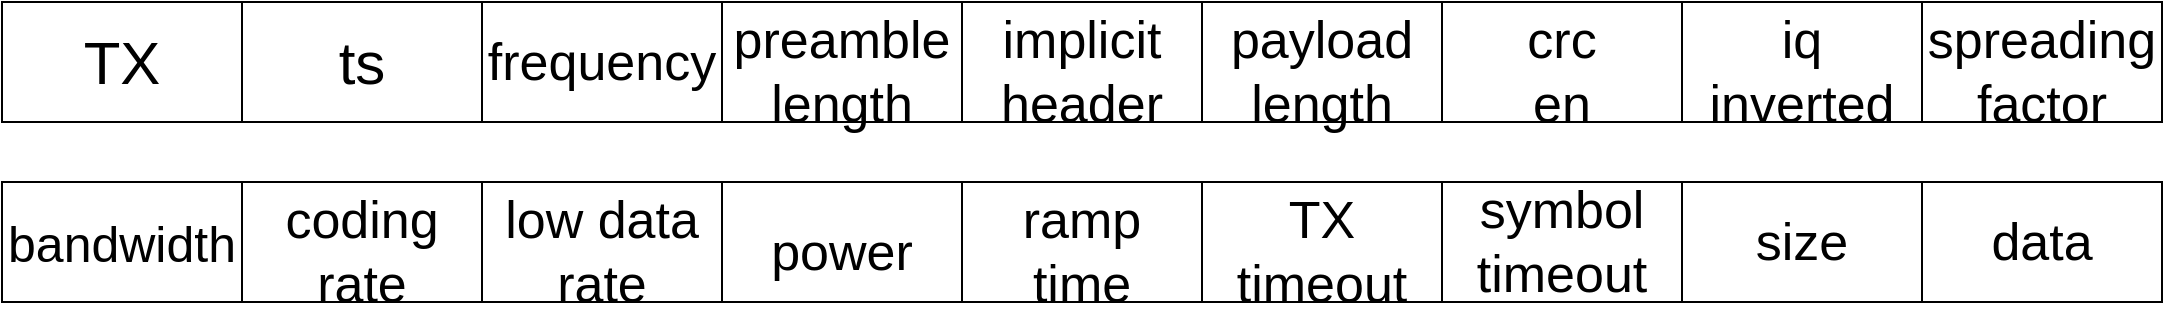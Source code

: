<mxfile version="22.1.0" type="device">
  <diagram name="Page-1" id="KlvEnKaH80MnedppGRc2">
    <mxGraphModel dx="2390" dy="2618" grid="1" gridSize="10" guides="1" tooltips="1" connect="1" arrows="1" fold="1" page="1" pageScale="1" pageWidth="850" pageHeight="1100" math="0" shadow="0">
      <root>
        <mxCell id="0" />
        <mxCell id="1" parent="0" />
        <mxCell id="AXaJ4TnZQXxtumA72dTd-1" value="" style="rounded=0;whiteSpace=wrap;html=1;" vertex="1" parent="1">
          <mxGeometry x="340" y="-520" width="120" height="60" as="geometry" />
        </mxCell>
        <mxCell id="AXaJ4TnZQXxtumA72dTd-2" value="" style="rounded=0;whiteSpace=wrap;html=1;" vertex="1" parent="1">
          <mxGeometry x="460" y="-520" width="120" height="60" as="geometry" />
        </mxCell>
        <mxCell id="AXaJ4TnZQXxtumA72dTd-3" value="" style="rounded=0;whiteSpace=wrap;html=1;" vertex="1" parent="1">
          <mxGeometry x="580" y="-520" width="120" height="60" as="geometry" />
        </mxCell>
        <mxCell id="AXaJ4TnZQXxtumA72dTd-4" value="" style="rounded=0;whiteSpace=wrap;html=1;" vertex="1" parent="1">
          <mxGeometry x="700" y="-520" width="120" height="60" as="geometry" />
        </mxCell>
        <mxCell id="AXaJ4TnZQXxtumA72dTd-5" value="" style="rounded=0;whiteSpace=wrap;html=1;" vertex="1" parent="1">
          <mxGeometry x="820" y="-520" width="120" height="60" as="geometry" />
        </mxCell>
        <mxCell id="AXaJ4TnZQXxtumA72dTd-6" value="" style="rounded=0;whiteSpace=wrap;html=1;" vertex="1" parent="1">
          <mxGeometry x="940" y="-520" width="120" height="60" as="geometry" />
        </mxCell>
        <mxCell id="AXaJ4TnZQXxtumA72dTd-7" value="" style="rounded=0;whiteSpace=wrap;html=1;" vertex="1" parent="1">
          <mxGeometry x="1060" y="-520" width="120" height="60" as="geometry" />
        </mxCell>
        <mxCell id="AXaJ4TnZQXxtumA72dTd-8" value="" style="rounded=0;whiteSpace=wrap;html=1;" vertex="1" parent="1">
          <mxGeometry x="1180" y="-520" width="120" height="60" as="geometry" />
        </mxCell>
        <mxCell id="AXaJ4TnZQXxtumA72dTd-9" value="" style="rounded=0;whiteSpace=wrap;html=1;" vertex="1" parent="1">
          <mxGeometry x="1300" y="-520" width="120" height="60" as="geometry" />
        </mxCell>
        <mxCell id="AXaJ4TnZQXxtumA72dTd-10" value="" style="rounded=0;whiteSpace=wrap;html=1;" vertex="1" parent="1">
          <mxGeometry x="340" y="-430" width="120" height="60" as="geometry" />
        </mxCell>
        <mxCell id="AXaJ4TnZQXxtumA72dTd-12" value="" style="rounded=0;whiteSpace=wrap;html=1;" vertex="1" parent="1">
          <mxGeometry x="460" y="-430" width="120" height="60" as="geometry" />
        </mxCell>
        <mxCell id="AXaJ4TnZQXxtumA72dTd-13" value="" style="rounded=0;whiteSpace=wrap;html=1;" vertex="1" parent="1">
          <mxGeometry x="580" y="-430" width="120" height="60" as="geometry" />
        </mxCell>
        <mxCell id="AXaJ4TnZQXxtumA72dTd-14" value="" style="rounded=0;whiteSpace=wrap;html=1;" vertex="1" parent="1">
          <mxGeometry x="700" y="-430" width="120" height="60" as="geometry" />
        </mxCell>
        <mxCell id="AXaJ4TnZQXxtumA72dTd-15" value="" style="rounded=0;whiteSpace=wrap;html=1;" vertex="1" parent="1">
          <mxGeometry x="820" y="-430" width="120" height="60" as="geometry" />
        </mxCell>
        <mxCell id="AXaJ4TnZQXxtumA72dTd-16" value="" style="rounded=0;whiteSpace=wrap;html=1;" vertex="1" parent="1">
          <mxGeometry x="940" y="-430" width="120" height="60" as="geometry" />
        </mxCell>
        <mxCell id="AXaJ4TnZQXxtumA72dTd-17" value="" style="rounded=0;whiteSpace=wrap;html=1;" vertex="1" parent="1">
          <mxGeometry x="1060" y="-430" width="120" height="60" as="geometry" />
        </mxCell>
        <mxCell id="AXaJ4TnZQXxtumA72dTd-18" value="&lt;font style=&quot;font-size: 30px;&quot;&gt;TX&lt;/font&gt;" style="text;html=1;strokeColor=none;fillColor=none;align=center;verticalAlign=middle;whiteSpace=wrap;rounded=0;" vertex="1" parent="1">
          <mxGeometry x="370" y="-505" width="60" height="30" as="geometry" />
        </mxCell>
        <mxCell id="AXaJ4TnZQXxtumA72dTd-21" value="&lt;font style=&quot;font-size: 30px;&quot;&gt;ts&lt;/font&gt;" style="text;html=1;strokeColor=none;fillColor=none;align=center;verticalAlign=middle;whiteSpace=wrap;rounded=0;" vertex="1" parent="1">
          <mxGeometry x="490" y="-505" width="60" height="30" as="geometry" />
        </mxCell>
        <mxCell id="AXaJ4TnZQXxtumA72dTd-22" value="&lt;font style=&quot;font-size: 26px;&quot;&gt;frequency&lt;/font&gt;" style="text;html=1;strokeColor=none;fillColor=none;align=center;verticalAlign=middle;whiteSpace=wrap;rounded=0;" vertex="1" parent="1">
          <mxGeometry x="610" y="-505" width="60" height="30" as="geometry" />
        </mxCell>
        <mxCell id="AXaJ4TnZQXxtumA72dTd-23" value="&lt;div&gt;&lt;font style=&quot;font-size: 26px;&quot;&gt;preamble&lt;/font&gt;&lt;/div&gt;&lt;div&gt;&lt;font style=&quot;font-size: 26px;&quot;&gt;length&lt;/font&gt;&lt;/div&gt;" style="text;html=1;strokeColor=none;fillColor=none;align=center;verticalAlign=middle;whiteSpace=wrap;rounded=0;" vertex="1" parent="1">
          <mxGeometry x="730" y="-500" width="60" height="30" as="geometry" />
        </mxCell>
        <mxCell id="AXaJ4TnZQXxtumA72dTd-27" value="&lt;font style=&quot;font-size: 26px;&quot;&gt;implicit header&lt;/font&gt;" style="text;html=1;strokeColor=none;fillColor=none;align=center;verticalAlign=middle;whiteSpace=wrap;rounded=0;" vertex="1" parent="1">
          <mxGeometry x="850" y="-500" width="60" height="30" as="geometry" />
        </mxCell>
        <mxCell id="AXaJ4TnZQXxtumA72dTd-28" value="&lt;font style=&quot;font-size: 26px;&quot;&gt;payload length&lt;/font&gt;" style="text;html=1;strokeColor=none;fillColor=none;align=center;verticalAlign=middle;whiteSpace=wrap;rounded=0;" vertex="1" parent="1">
          <mxGeometry x="970" y="-500" width="60" height="30" as="geometry" />
        </mxCell>
        <mxCell id="AXaJ4TnZQXxtumA72dTd-29" value="&lt;font style=&quot;font-size: 26px;&quot;&gt;crc en&lt;/font&gt;" style="text;html=1;strokeColor=none;fillColor=none;align=center;verticalAlign=middle;whiteSpace=wrap;rounded=0;" vertex="1" parent="1">
          <mxGeometry x="1090" y="-500" width="60" height="30" as="geometry" />
        </mxCell>
        <mxCell id="AXaJ4TnZQXxtumA72dTd-30" value="&lt;font style=&quot;font-size: 26px;&quot;&gt;iq inverted&lt;/font&gt;" style="text;html=1;strokeColor=none;fillColor=none;align=center;verticalAlign=middle;whiteSpace=wrap;rounded=0;" vertex="1" parent="1">
          <mxGeometry x="1210" y="-500" width="60" height="30" as="geometry" />
        </mxCell>
        <mxCell id="AXaJ4TnZQXxtumA72dTd-31" value="&lt;font style=&quot;font-size: 26px;&quot;&gt;spreading factor&lt;/font&gt;" style="text;html=1;strokeColor=none;fillColor=none;align=center;verticalAlign=middle;whiteSpace=wrap;rounded=0;" vertex="1" parent="1">
          <mxGeometry x="1330" y="-500" width="60" height="30" as="geometry" />
        </mxCell>
        <mxCell id="AXaJ4TnZQXxtumA72dTd-32" value="&lt;font style=&quot;font-size: 25px;&quot;&gt;bandwidth&lt;/font&gt;" style="text;html=1;strokeColor=none;fillColor=none;align=center;verticalAlign=middle;whiteSpace=wrap;rounded=0;" vertex="1" parent="1">
          <mxGeometry x="370" y="-415" width="60" height="30" as="geometry" />
        </mxCell>
        <mxCell id="AXaJ4TnZQXxtumA72dTd-34" value="&lt;font style=&quot;font-size: 26px;&quot;&gt;coding rate&lt;/font&gt;" style="text;html=1;strokeColor=none;fillColor=none;align=center;verticalAlign=middle;whiteSpace=wrap;rounded=0;" vertex="1" parent="1">
          <mxGeometry x="490" y="-410" width="60" height="30" as="geometry" />
        </mxCell>
        <mxCell id="AXaJ4TnZQXxtumA72dTd-35" value="&lt;font style=&quot;font-size: 26px;&quot;&gt;low data rate&lt;/font&gt;" style="text;html=1;strokeColor=none;fillColor=none;align=center;verticalAlign=middle;whiteSpace=wrap;rounded=0;" vertex="1" parent="1">
          <mxGeometry x="585" y="-410" width="110" height="30" as="geometry" />
        </mxCell>
        <mxCell id="AXaJ4TnZQXxtumA72dTd-36" value="&lt;font style=&quot;font-size: 26px;&quot;&gt;power&lt;/font&gt;" style="text;html=1;strokeColor=none;fillColor=none;align=center;verticalAlign=middle;whiteSpace=wrap;rounded=0;" vertex="1" parent="1">
          <mxGeometry x="730" y="-410" width="60" height="30" as="geometry" />
        </mxCell>
        <mxCell id="AXaJ4TnZQXxtumA72dTd-38" value="&lt;font style=&quot;font-size: 26px;&quot;&gt;ramp time&lt;/font&gt;" style="text;html=1;strokeColor=none;fillColor=none;align=center;verticalAlign=middle;whiteSpace=wrap;rounded=0;" vertex="1" parent="1">
          <mxGeometry x="850" y="-410" width="60" height="30" as="geometry" />
        </mxCell>
        <mxCell id="AXaJ4TnZQXxtumA72dTd-39" value="&lt;font style=&quot;font-size: 26px;&quot;&gt;TX timeout&lt;/font&gt;" style="text;html=1;strokeColor=none;fillColor=none;align=center;verticalAlign=middle;whiteSpace=wrap;rounded=0;" vertex="1" parent="1">
          <mxGeometry x="970" y="-410" width="60" height="30" as="geometry" />
        </mxCell>
        <mxCell id="AXaJ4TnZQXxtumA72dTd-40" value="&lt;font style=&quot;font-size: 26px;&quot;&gt;symbol timeout&lt;/font&gt;" style="text;html=1;strokeColor=none;fillColor=none;align=center;verticalAlign=middle;whiteSpace=wrap;rounded=0;" vertex="1" parent="1">
          <mxGeometry x="1090" y="-415" width="60" height="30" as="geometry" />
        </mxCell>
        <mxCell id="AXaJ4TnZQXxtumA72dTd-44" value="&lt;font style=&quot;font-size: 26px;&quot;&gt;size&lt;/font&gt;" style="rounded=0;whiteSpace=wrap;html=1;" vertex="1" parent="1">
          <mxGeometry x="1180" y="-430" width="120" height="60" as="geometry" />
        </mxCell>
        <mxCell id="AXaJ4TnZQXxtumA72dTd-45" value="&lt;font style=&quot;font-size: 26px;&quot;&gt;data&lt;/font&gt;" style="rounded=0;whiteSpace=wrap;html=1;" vertex="1" parent="1">
          <mxGeometry x="1300" y="-430" width="120" height="60" as="geometry" />
        </mxCell>
      </root>
    </mxGraphModel>
  </diagram>
</mxfile>
